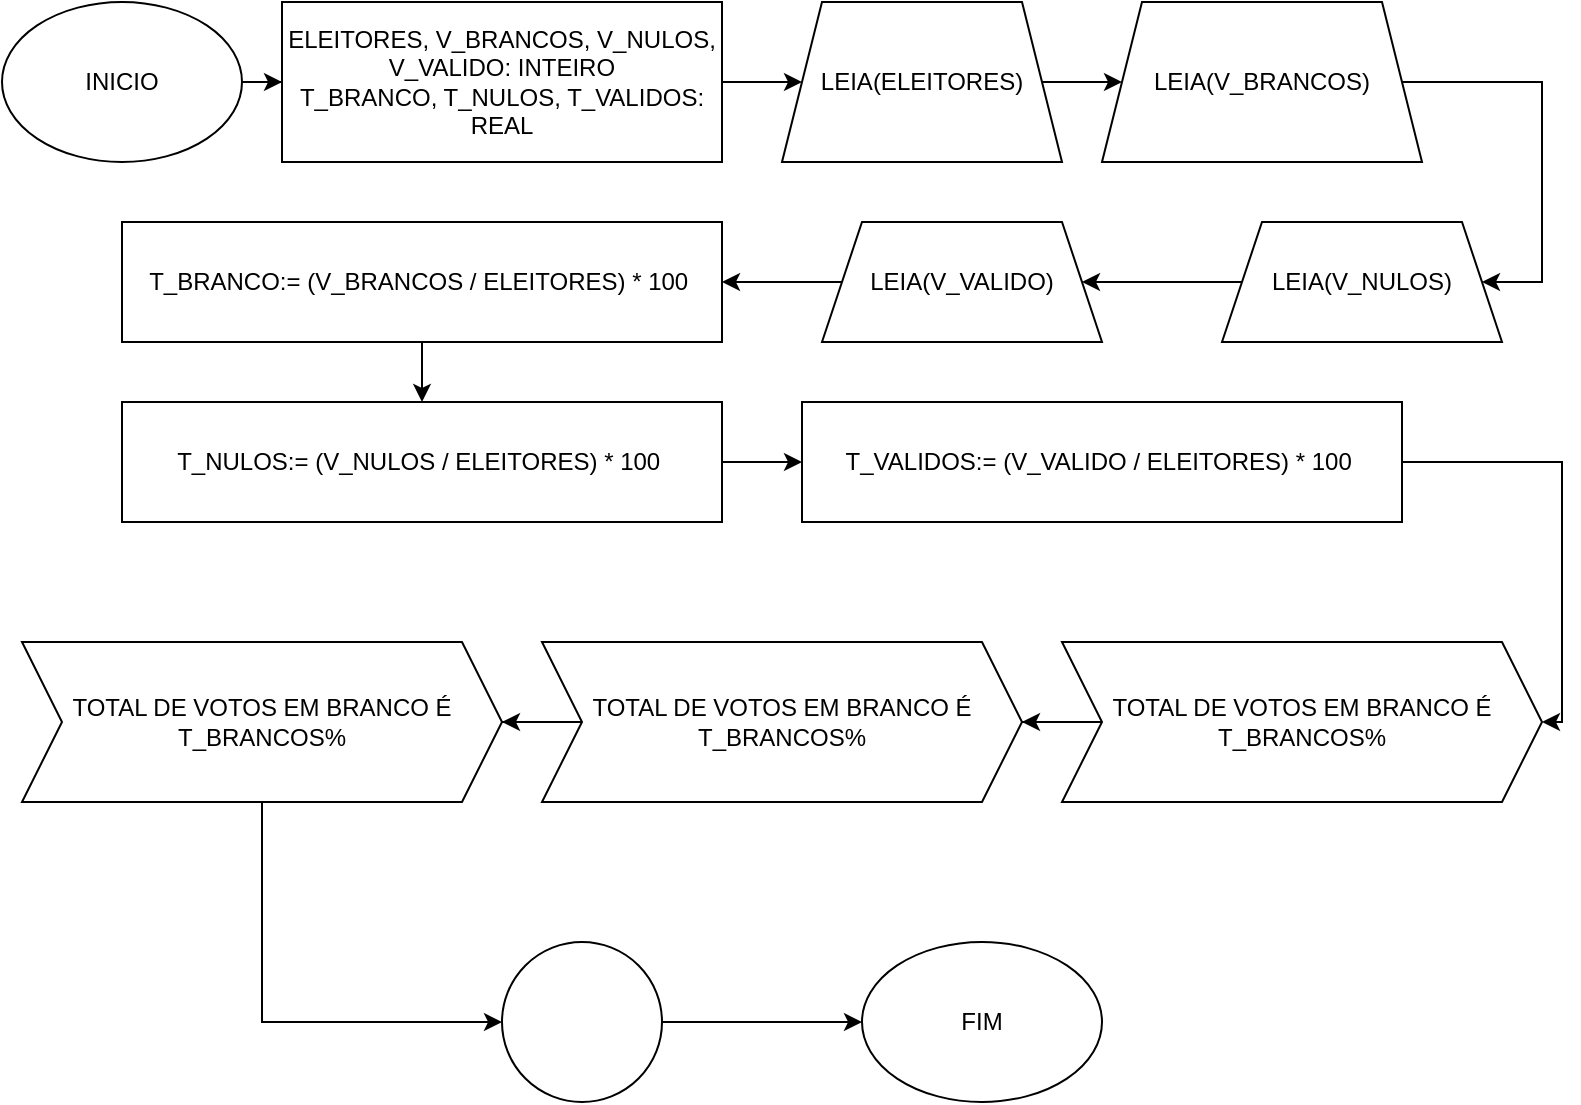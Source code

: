 <mxfile version="15.7.0" type="device"><diagram id="Z_X2hZMxg9UOelLk18NV" name="Page-1"><mxGraphModel dx="1422" dy="754" grid="1" gridSize="10" guides="1" tooltips="1" connect="1" arrows="1" fold="1" page="1" pageScale="1" pageWidth="827" pageHeight="1169" math="0" shadow="0"><root><mxCell id="0"/><mxCell id="1" parent="0"/><mxCell id="3UzlPT7h5acCL6CPdM2D-15" style="edgeStyle=orthogonalEdgeStyle;rounded=0;orthogonalLoop=1;jettySize=auto;html=1;" edge="1" parent="1" source="3UzlPT7h5acCL6CPdM2D-1" target="3UzlPT7h5acCL6CPdM2D-2"><mxGeometry relative="1" as="geometry"/></mxCell><mxCell id="3UzlPT7h5acCL6CPdM2D-1" value="INICIO" style="ellipse;whiteSpace=wrap;html=1;" vertex="1" parent="1"><mxGeometry x="30" y="40" width="120" height="80" as="geometry"/></mxCell><mxCell id="3UzlPT7h5acCL6CPdM2D-16" style="edgeStyle=orthogonalEdgeStyle;rounded=0;orthogonalLoop=1;jettySize=auto;html=1;entryX=0;entryY=0.5;entryDx=0;entryDy=0;" edge="1" parent="1" source="3UzlPT7h5acCL6CPdM2D-2" target="3UzlPT7h5acCL6CPdM2D-5"><mxGeometry relative="1" as="geometry"/></mxCell><mxCell id="3UzlPT7h5acCL6CPdM2D-2" value="ELEITORES, V_BRANCOS, V_NULOS, V_VALIDO: INTEIRO&lt;br&gt;T_BRANCO, T_NULOS, T_VALIDOS: REAL" style="rounded=0;whiteSpace=wrap;html=1;" vertex="1" parent="1"><mxGeometry x="170" y="40" width="220" height="80" as="geometry"/></mxCell><mxCell id="3UzlPT7h5acCL6CPdM2D-19" style="edgeStyle=orthogonalEdgeStyle;rounded=0;orthogonalLoop=1;jettySize=auto;html=1;" edge="1" parent="1" source="3UzlPT7h5acCL6CPdM2D-3" target="3UzlPT7h5acCL6CPdM2D-6"><mxGeometry relative="1" as="geometry"/></mxCell><mxCell id="3UzlPT7h5acCL6CPdM2D-3" value="LEIA(V_NULOS)" style="shape=trapezoid;perimeter=trapezoidPerimeter;whiteSpace=wrap;html=1;fixedSize=1;" vertex="1" parent="1"><mxGeometry x="640" y="150" width="140" height="60" as="geometry"/></mxCell><mxCell id="3UzlPT7h5acCL6CPdM2D-18" style="edgeStyle=orthogonalEdgeStyle;rounded=0;orthogonalLoop=1;jettySize=auto;html=1;exitX=1;exitY=0.5;exitDx=0;exitDy=0;entryX=1;entryY=0.5;entryDx=0;entryDy=0;" edge="1" parent="1" source="3UzlPT7h5acCL6CPdM2D-4" target="3UzlPT7h5acCL6CPdM2D-3"><mxGeometry relative="1" as="geometry"><Array as="points"><mxPoint x="800" y="80"/><mxPoint x="800" y="180"/></Array></mxGeometry></mxCell><mxCell id="3UzlPT7h5acCL6CPdM2D-4" value="LEIA(V_BRANCOS)" style="shape=trapezoid;perimeter=trapezoidPerimeter;whiteSpace=wrap;html=1;fixedSize=1;" vertex="1" parent="1"><mxGeometry x="580" y="40" width="160" height="80" as="geometry"/></mxCell><mxCell id="3UzlPT7h5acCL6CPdM2D-17" style="edgeStyle=orthogonalEdgeStyle;rounded=0;orthogonalLoop=1;jettySize=auto;html=1;entryX=0;entryY=0.5;entryDx=0;entryDy=0;" edge="1" parent="1" source="3UzlPT7h5acCL6CPdM2D-5" target="3UzlPT7h5acCL6CPdM2D-4"><mxGeometry relative="1" as="geometry"/></mxCell><mxCell id="3UzlPT7h5acCL6CPdM2D-5" value="LEIA(ELEITORES)" style="shape=trapezoid;perimeter=trapezoidPerimeter;whiteSpace=wrap;html=1;fixedSize=1;" vertex="1" parent="1"><mxGeometry x="420" y="40" width="140" height="80" as="geometry"/></mxCell><mxCell id="3UzlPT7h5acCL6CPdM2D-20" style="edgeStyle=orthogonalEdgeStyle;rounded=0;orthogonalLoop=1;jettySize=auto;html=1;entryX=1;entryY=0.5;entryDx=0;entryDy=0;" edge="1" parent="1" source="3UzlPT7h5acCL6CPdM2D-6" target="3UzlPT7h5acCL6CPdM2D-7"><mxGeometry relative="1" as="geometry"><mxPoint x="400" y="180" as="targetPoint"/></mxGeometry></mxCell><mxCell id="3UzlPT7h5acCL6CPdM2D-6" value="LEIA(V_VALIDO)" style="shape=trapezoid;perimeter=trapezoidPerimeter;whiteSpace=wrap;html=1;fixedSize=1;" vertex="1" parent="1"><mxGeometry x="440" y="150" width="140" height="60" as="geometry"/></mxCell><mxCell id="3UzlPT7h5acCL6CPdM2D-21" style="edgeStyle=orthogonalEdgeStyle;rounded=0;orthogonalLoop=1;jettySize=auto;html=1;entryX=0.5;entryY=0;entryDx=0;entryDy=0;" edge="1" parent="1" source="3UzlPT7h5acCL6CPdM2D-7" target="3UzlPT7h5acCL6CPdM2D-8"><mxGeometry relative="1" as="geometry"/></mxCell><mxCell id="3UzlPT7h5acCL6CPdM2D-7" value="T_BRANCO:= (V_BRANCOS / ELEITORES) * 100&amp;nbsp;" style="rounded=0;whiteSpace=wrap;html=1;" vertex="1" parent="1"><mxGeometry x="90" y="150" width="300" height="60" as="geometry"/></mxCell><mxCell id="3UzlPT7h5acCL6CPdM2D-22" style="edgeStyle=orthogonalEdgeStyle;rounded=0;orthogonalLoop=1;jettySize=auto;html=1;entryX=0;entryY=0.5;entryDx=0;entryDy=0;" edge="1" parent="1" source="3UzlPT7h5acCL6CPdM2D-8" target="3UzlPT7h5acCL6CPdM2D-9"><mxGeometry relative="1" as="geometry"/></mxCell><mxCell id="3UzlPT7h5acCL6CPdM2D-8" value="T_NULOS:= (V_NULOS / ELEITORES) * 100&amp;nbsp;" style="rounded=0;whiteSpace=wrap;html=1;" vertex="1" parent="1"><mxGeometry x="90" y="240" width="300" height="60" as="geometry"/></mxCell><mxCell id="3UzlPT7h5acCL6CPdM2D-23" style="edgeStyle=orthogonalEdgeStyle;rounded=0;orthogonalLoop=1;jettySize=auto;html=1;entryX=1;entryY=0.5;entryDx=0;entryDy=0;exitX=1;exitY=0.5;exitDx=0;exitDy=0;" edge="1" parent="1" source="3UzlPT7h5acCL6CPdM2D-9" target="3UzlPT7h5acCL6CPdM2D-10"><mxGeometry relative="1" as="geometry"><Array as="points"><mxPoint x="810" y="270"/><mxPoint x="810" y="400"/></Array></mxGeometry></mxCell><mxCell id="3UzlPT7h5acCL6CPdM2D-9" value="T_VALIDOS:= (V_VALIDO / ELEITORES) * 100&amp;nbsp;" style="rounded=0;whiteSpace=wrap;html=1;" vertex="1" parent="1"><mxGeometry x="430" y="240" width="300" height="60" as="geometry"/></mxCell><mxCell id="3UzlPT7h5acCL6CPdM2D-24" style="edgeStyle=orthogonalEdgeStyle;rounded=0;orthogonalLoop=1;jettySize=auto;html=1;" edge="1" parent="1" source="3UzlPT7h5acCL6CPdM2D-10" target="3UzlPT7h5acCL6CPdM2D-12"><mxGeometry relative="1" as="geometry"/></mxCell><mxCell id="3UzlPT7h5acCL6CPdM2D-10" value="TOTAL DE VOTOS EM BRANCO É T_BRANCOS%" style="shape=step;perimeter=stepPerimeter;whiteSpace=wrap;html=1;fixedSize=1;" vertex="1" parent="1"><mxGeometry x="560" y="360" width="240" height="80" as="geometry"/></mxCell><mxCell id="3UzlPT7h5acCL6CPdM2D-26" style="edgeStyle=orthogonalEdgeStyle;rounded=0;orthogonalLoop=1;jettySize=auto;html=1;entryX=0;entryY=0.5;entryDx=0;entryDy=0;" edge="1" parent="1" source="3UzlPT7h5acCL6CPdM2D-11" target="3UzlPT7h5acCL6CPdM2D-13"><mxGeometry relative="1" as="geometry"/></mxCell><mxCell id="3UzlPT7h5acCL6CPdM2D-11" value="TOTAL DE VOTOS EM BRANCO É T_BRANCOS%" style="shape=step;perimeter=stepPerimeter;whiteSpace=wrap;html=1;fixedSize=1;" vertex="1" parent="1"><mxGeometry x="40" y="360" width="240" height="80" as="geometry"/></mxCell><mxCell id="3UzlPT7h5acCL6CPdM2D-25" style="edgeStyle=orthogonalEdgeStyle;rounded=0;orthogonalLoop=1;jettySize=auto;html=1;entryX=1;entryY=0.5;entryDx=0;entryDy=0;" edge="1" parent="1" source="3UzlPT7h5acCL6CPdM2D-12" target="3UzlPT7h5acCL6CPdM2D-11"><mxGeometry relative="1" as="geometry"/></mxCell><mxCell id="3UzlPT7h5acCL6CPdM2D-12" value="TOTAL DE VOTOS EM BRANCO É T_BRANCOS%" style="shape=step;perimeter=stepPerimeter;whiteSpace=wrap;html=1;fixedSize=1;" vertex="1" parent="1"><mxGeometry x="300" y="360" width="240" height="80" as="geometry"/></mxCell><mxCell id="3UzlPT7h5acCL6CPdM2D-27" style="edgeStyle=orthogonalEdgeStyle;rounded=0;orthogonalLoop=1;jettySize=auto;html=1;entryX=0;entryY=0.5;entryDx=0;entryDy=0;" edge="1" parent="1" source="3UzlPT7h5acCL6CPdM2D-13" target="3UzlPT7h5acCL6CPdM2D-14"><mxGeometry relative="1" as="geometry"/></mxCell><mxCell id="3UzlPT7h5acCL6CPdM2D-13" value="" style="ellipse;whiteSpace=wrap;html=1;aspect=fixed;" vertex="1" parent="1"><mxGeometry x="280" y="510" width="80" height="80" as="geometry"/></mxCell><mxCell id="3UzlPT7h5acCL6CPdM2D-14" value="FIM" style="ellipse;whiteSpace=wrap;html=1;" vertex="1" parent="1"><mxGeometry x="460" y="510" width="120" height="80" as="geometry"/></mxCell></root></mxGraphModel></diagram></mxfile>